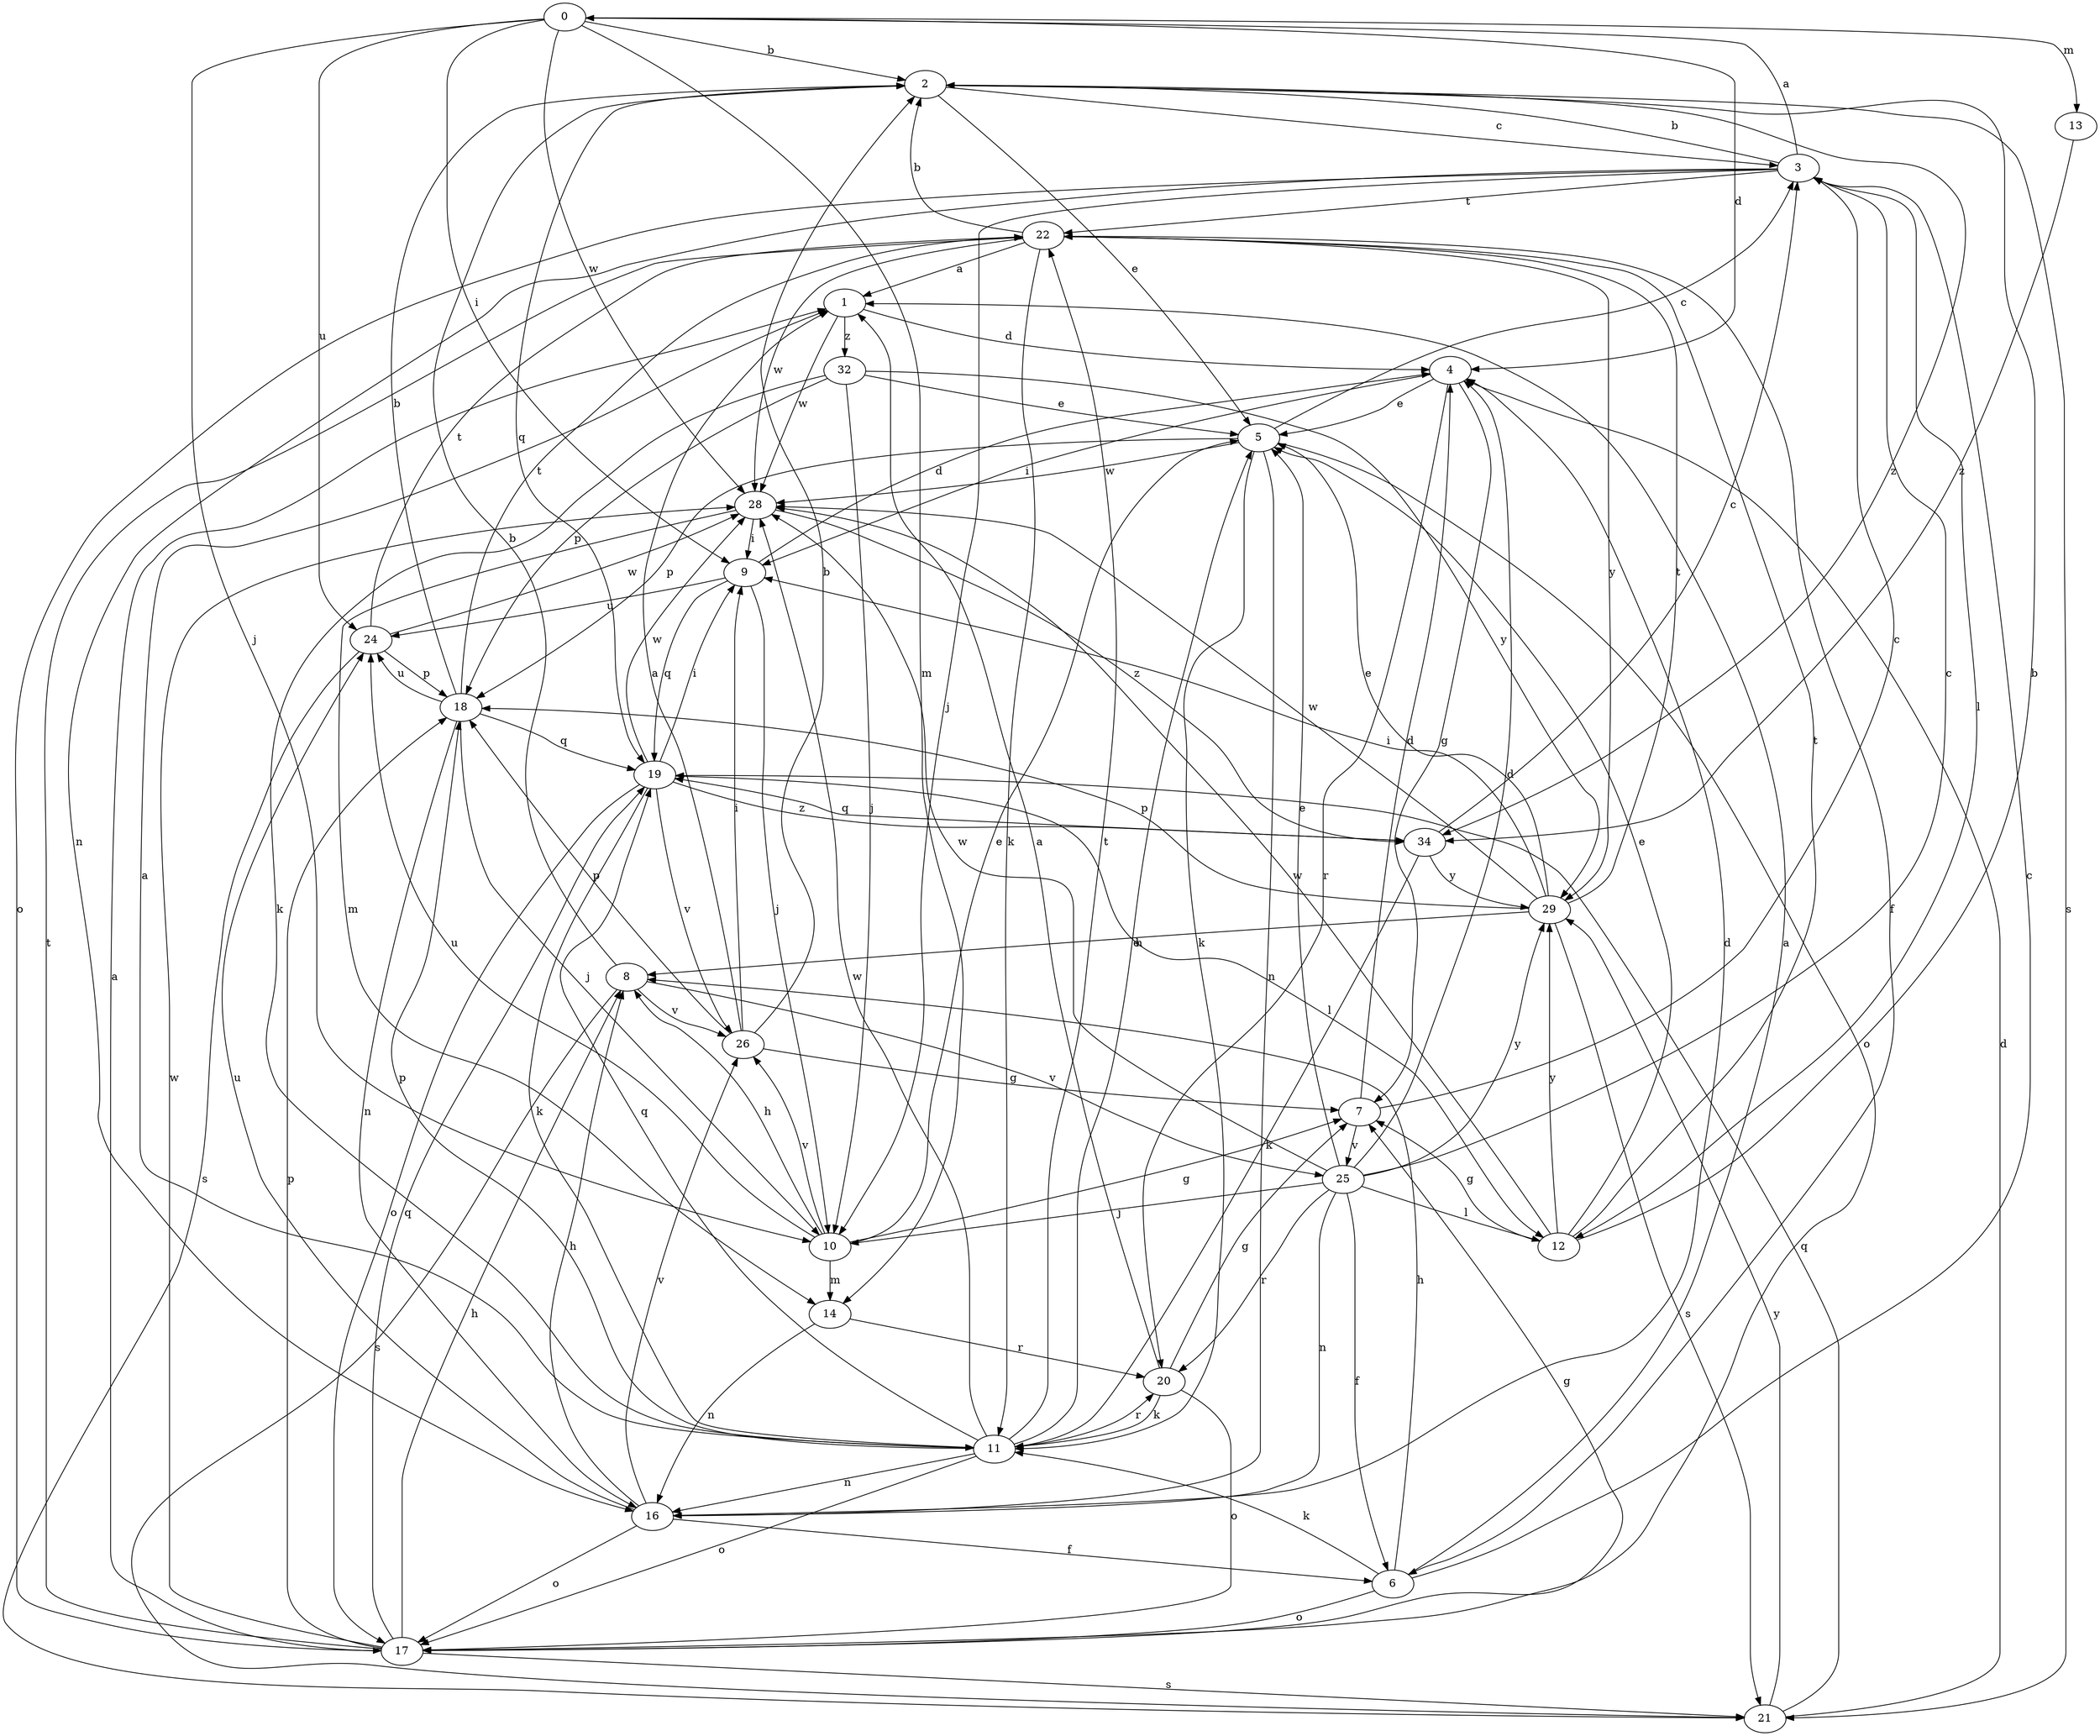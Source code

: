 strict digraph  {
0;
1;
2;
3;
4;
5;
6;
7;
8;
9;
10;
11;
12;
13;
14;
16;
17;
18;
19;
20;
21;
22;
24;
25;
26;
28;
29;
32;
34;
0 -> 2  [label=b];
0 -> 4  [label=d];
0 -> 9  [label=i];
0 -> 10  [label=j];
0 -> 13  [label=m];
0 -> 14  [label=m];
0 -> 24  [label=u];
0 -> 28  [label=w];
1 -> 4  [label=d];
1 -> 28  [label=w];
1 -> 32  [label=z];
2 -> 3  [label=c];
2 -> 5  [label=e];
2 -> 19  [label=q];
2 -> 21  [label=s];
2 -> 34  [label=z];
3 -> 0  [label=a];
3 -> 2  [label=b];
3 -> 10  [label=j];
3 -> 12  [label=l];
3 -> 16  [label=n];
3 -> 17  [label=o];
3 -> 22  [label=t];
4 -> 5  [label=e];
4 -> 7  [label=g];
4 -> 9  [label=i];
4 -> 20  [label=r];
5 -> 3  [label=c];
5 -> 11  [label=k];
5 -> 16  [label=n];
5 -> 17  [label=o];
5 -> 18  [label=p];
5 -> 28  [label=w];
6 -> 1  [label=a];
6 -> 3  [label=c];
6 -> 8  [label=h];
6 -> 11  [label=k];
6 -> 17  [label=o];
7 -> 3  [label=c];
7 -> 4  [label=d];
7 -> 25  [label=v];
8 -> 2  [label=b];
8 -> 21  [label=s];
8 -> 25  [label=v];
8 -> 26  [label=v];
9 -> 4  [label=d];
9 -> 10  [label=j];
9 -> 19  [label=q];
9 -> 24  [label=u];
10 -> 5  [label=e];
10 -> 7  [label=g];
10 -> 8  [label=h];
10 -> 14  [label=m];
10 -> 24  [label=u];
10 -> 26  [label=v];
11 -> 1  [label=a];
11 -> 5  [label=e];
11 -> 16  [label=n];
11 -> 17  [label=o];
11 -> 18  [label=p];
11 -> 19  [label=q];
11 -> 20  [label=r];
11 -> 22  [label=t];
11 -> 28  [label=w];
12 -> 2  [label=b];
12 -> 5  [label=e];
12 -> 7  [label=g];
12 -> 22  [label=t];
12 -> 28  [label=w];
12 -> 29  [label=y];
13 -> 34  [label=z];
14 -> 16  [label=n];
14 -> 20  [label=r];
16 -> 4  [label=d];
16 -> 6  [label=f];
16 -> 8  [label=h];
16 -> 17  [label=o];
16 -> 24  [label=u];
16 -> 26  [label=v];
17 -> 1  [label=a];
17 -> 7  [label=g];
17 -> 8  [label=h];
17 -> 18  [label=p];
17 -> 19  [label=q];
17 -> 21  [label=s];
17 -> 22  [label=t];
17 -> 28  [label=w];
18 -> 2  [label=b];
18 -> 10  [label=j];
18 -> 16  [label=n];
18 -> 19  [label=q];
18 -> 22  [label=t];
18 -> 24  [label=u];
19 -> 9  [label=i];
19 -> 11  [label=k];
19 -> 12  [label=l];
19 -> 17  [label=o];
19 -> 26  [label=v];
19 -> 28  [label=w];
19 -> 34  [label=z];
20 -> 1  [label=a];
20 -> 7  [label=g];
20 -> 11  [label=k];
20 -> 17  [label=o];
21 -> 4  [label=d];
21 -> 19  [label=q];
21 -> 29  [label=y];
22 -> 1  [label=a];
22 -> 2  [label=b];
22 -> 6  [label=f];
22 -> 11  [label=k];
22 -> 28  [label=w];
22 -> 29  [label=y];
24 -> 18  [label=p];
24 -> 21  [label=s];
24 -> 22  [label=t];
24 -> 28  [label=w];
25 -> 3  [label=c];
25 -> 4  [label=d];
25 -> 5  [label=e];
25 -> 6  [label=f];
25 -> 10  [label=j];
25 -> 12  [label=l];
25 -> 16  [label=n];
25 -> 20  [label=r];
25 -> 28  [label=w];
25 -> 29  [label=y];
26 -> 1  [label=a];
26 -> 2  [label=b];
26 -> 7  [label=g];
26 -> 9  [label=i];
26 -> 18  [label=p];
28 -> 9  [label=i];
28 -> 14  [label=m];
28 -> 34  [label=z];
29 -> 5  [label=e];
29 -> 8  [label=h];
29 -> 9  [label=i];
29 -> 18  [label=p];
29 -> 21  [label=s];
29 -> 22  [label=t];
29 -> 28  [label=w];
32 -> 5  [label=e];
32 -> 10  [label=j];
32 -> 11  [label=k];
32 -> 18  [label=p];
32 -> 29  [label=y];
34 -> 3  [label=c];
34 -> 11  [label=k];
34 -> 19  [label=q];
34 -> 29  [label=y];
}

